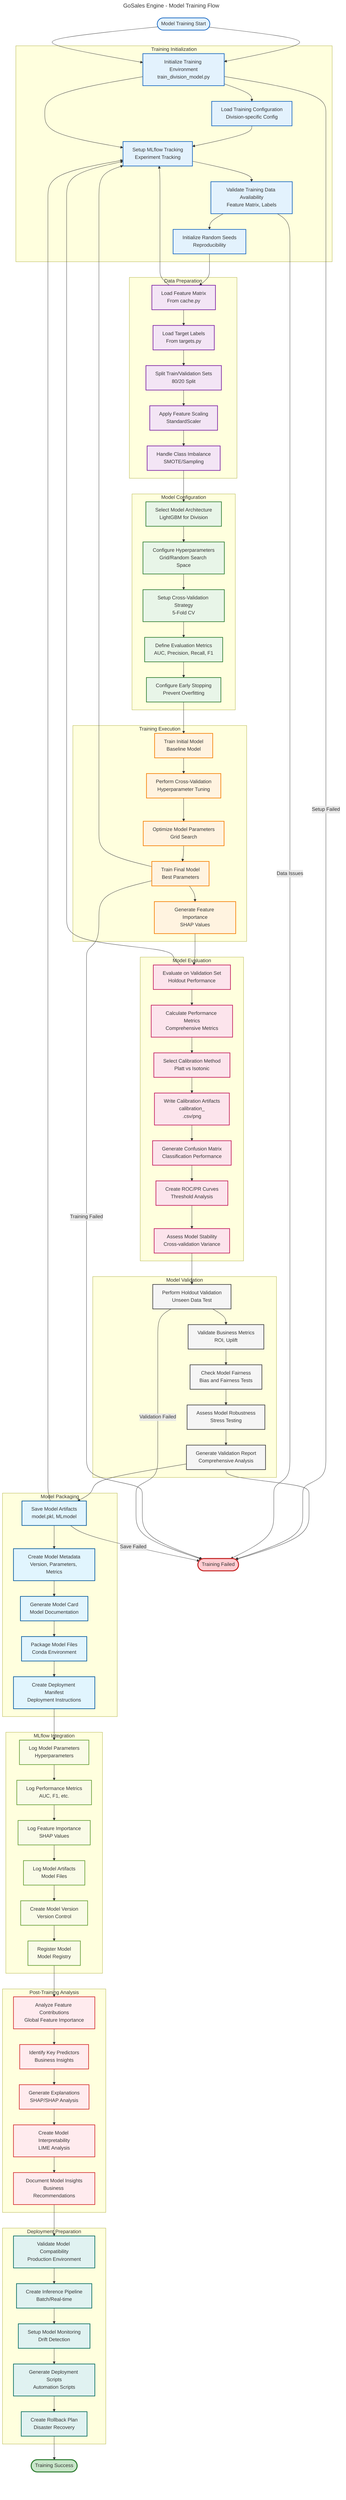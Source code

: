 ---
title: GoSales Engine - Model Training Flow
---

graph TB
    %% Start
    Start([Model Training Start]) --> InitializeTraining

    %% Training Initialization
    subgraph "Training Initialization"
        InitializeTraining[Initialize Training Environment<br/>train_division_model.py]
        LoadTrainingConfig[Load Training Configuration<br/>Division-specific Config]
        SetupMLflow[Setup MLflow Tracking<br/>Experiment Tracking]
        ValidateTrainingData[Validate Training Data Availability<br/>Feature Matrix, Labels]
        InitializeRandomSeeds[Initialize Random Seeds<br/>Reproducibility]
    end

    %% Data Preparation Phase
    subgraph "Data Preparation"
        LoadFeatureMatrix[Load Feature Matrix<br/>From cache.py]
        LoadTargetLabels[Load Target Labels<br/>From targets.py]
        SplitTrainValidation[Split Train/Validation Sets<br/>80/20 Split]
        ApplyFeatureScaling[Apply Feature Scaling<br/>StandardScaler]
        HandleClassImbalance[Handle Class Imbalance<br/>SMOTE/Sampling]
    end

    %% Model Configuration Phase
    subgraph "Model Configuration"
        SelectModelArchitecture[Select Model Architecture<br/>LightGBM for Division]
        ConfigureHyperparameters[Configure Hyperparameters<br/>Grid/Random Search Space]
        SetupCrossValidation[Setup Cross-Validation Strategy<br/>5-Fold CV]
        DefineEvaluationMetrics[Define Evaluation Metrics<br/>AUC, Precision, Recall, F1]
        ConfigureEarlyStopping[Configure Early Stopping<br/>Prevent Overfitting]
    end

    %% Training Execution Phase
    subgraph "Training Execution"
        TrainInitialModel[Train Initial Model<br/>Baseline Model]
        PerformCrossValidation[Perform Cross-Validation<br/>Hyperparameter Tuning]
        OptimizeModelParameters[Optimize Model Parameters<br/>Grid Search]
        TrainFinalModel[Train Final Model<br/>Best Parameters]
        GenerateFeatureImportance[Generate Feature Importance<br/>SHAP Values]
    end

    %% Model Evaluation Phase
    subgraph "Model Evaluation"
        EvaluateOnValidationSet[Evaluate on Validation Set<br/>Holdout Performance]
        CalculatePerformanceMetrics[Calculate Performance Metrics<br/>Comprehensive Metrics]
        SelectCalibrationMethod[Select Calibration Method<br/>Platt vs Isotonic]
        WriteCalibrationArtifacts[Write Calibration Artifacts<br/>calibration_<div>.csv/png]
        GenerateConfusionMatrix[Generate Confusion Matrix<br/>Classification Performance]
        CreateROCPlots[Create ROC/PR Curves<br/>Threshold Analysis]
        AssessModelStability[Assess Model Stability<br/>Cross-validation Variance]
    end

    %% Model Validation Phase
    subgraph "Model Validation"
        PerformHoldoutValidation[Perform Holdout Validation<br/>Unseen Data Test]
        ValidateBusinessMetrics[Validate Business Metrics<br/>ROI, Uplift]
        CheckModelFairness[Check Model Fairness<br/>Bias and Fairness Tests]
        AssessModelRobustness[Assess Model Robustness<br/>Stress Testing]
        GenerateValidationReport[Generate Validation Report<br/>Comprehensive Analysis]
    end

    %% Model Packaging Phase
    subgraph "Model Packaging"
        SaveModelArtifacts[Save Model Artifacts<br/>model.pkl, MLmodel]
        CreateModelMetadata[Create Model Metadata<br/>Version, Parameters, Metrics]
        GenerateModelCard[Generate Model Card<br/>Model Documentation]
        PackageModelFiles[Package Model Files<br/>Conda Environment]
        CreateDeploymentManifest[Create Deployment Manifest<br/>Deployment Instructions]
    end

    %% MLflow Integration Phase
    subgraph "MLflow Integration"
        LogModelParameters[Log Model Parameters<br/>Hyperparameters]
        LogPerformanceMetrics[Log Performance Metrics<br/>AUC, F1, etc.]
        LogFeatureImportance[Log Feature Importance<br/>SHAP Values]
        LogModelArtifacts[Log Model Artifacts<br/>Model Files]
        CreateModelVersion[Create Model Version<br/>Version Control]
        RegisterModel[Register Model<br/>Model Registry]
    end

    %% Post-Training Analysis Phase
    subgraph "Post-Training Analysis"
        AnalyzeFeatureContributions[Analyze Feature Contributions<br/>Global Feature Importance]
        IdentifyKeyPredictors[Identify Key Predictors<br/>Business Insights]
        GenerateExplanations[Generate Explanations<br/>SHAP/SHAP Analysis]
        CreateModelInterpretability[Create Model Interpretability<br/>LIME Analysis]
        DocumentModelInsights[Document Model Insights<br/>Business Recommendations]
    end

    %% Model Deployment Preparation
    subgraph "Deployment Preparation"
        ValidateModelCompatibility[Validate Model Compatibility<br/>Production Environment]
        CreateInferencePipeline[Create Inference Pipeline<br/>Batch/Real-time]
        SetupModelMonitoring[Setup Model Monitoring<br/>Drift Detection]
        GenerateDeploymentScripts[Generate Deployment Scripts<br/>Automation Scripts]
        CreateRollbackPlan[Create Rollback Plan<br/>Disaster Recovery]
    end

    %% End
    CreateRollbackPlan --> Success([Training Success])
    GenerateValidationReport --> Failure([Training Failed])

    %% Main Flow Connections
    Start --> InitializeTraining
    InitializeTraining --> LoadTrainingConfig
    LoadTrainingConfig --> SetupMLflow
    SetupMLflow --> ValidateTrainingData
    ValidateTrainingData --> InitializeRandomSeeds
    InitializeRandomSeeds --> LoadFeatureMatrix

    LoadFeatureMatrix --> LoadTargetLabels
    LoadTargetLabels --> SplitTrainValidation
    SplitTrainValidation --> ApplyFeatureScaling
    ApplyFeatureScaling --> HandleClassImbalance

    HandleClassImbalance --> SelectModelArchitecture
    SelectModelArchitecture --> ConfigureHyperparameters
    ConfigureHyperparameters --> SetupCrossValidation
    SetupCrossValidation --> DefineEvaluationMetrics
    DefineEvaluationMetrics --> ConfigureEarlyStopping

    ConfigureEarlyStopping --> TrainInitialModel
    TrainInitialModel --> PerformCrossValidation
    PerformCrossValidation --> OptimizeModelParameters
    OptimizeModelParameters --> TrainFinalModel
    TrainFinalModel --> GenerateFeatureImportance

    GenerateFeatureImportance --> EvaluateOnValidationSet
    EvaluateOnValidationSet --> CalculatePerformanceMetrics
    CalculatePerformanceMetrics --> SelectCalibrationMethod
    SelectCalibrationMethod --> WriteCalibrationArtifacts
    WriteCalibrationArtifacts --> GenerateConfusionMatrix
    GenerateConfusionMatrix --> CreateROCPlots
    CreateROCPlots --> AssessModelStability

    AssessModelStability --> PerformHoldoutValidation
    PerformHoldoutValidation --> ValidateBusinessMetrics
    ValidateBusinessMetrics --> CheckModelFairness
    CheckModelFairness --> AssessModelRobustness
    AssessModelRobustness --> GenerateValidationReport

    GenerateValidationReport --> SaveModelArtifacts
    SaveModelArtifacts --> CreateModelMetadata
    CreateModelMetadata --> GenerateModelCard
    GenerateModelCard --> PackageModelFiles
    PackageModelFiles --> CreateDeploymentManifest

    CreateDeploymentManifest --> LogModelParameters
    LogModelParameters --> LogPerformanceMetrics
    LogPerformanceMetrics --> LogFeatureImportance
    LogFeatureImportance --> LogModelArtifacts
    LogModelArtifacts --> CreateModelVersion
    CreateModelVersion --> RegisterModel

    RegisterModel --> AnalyzeFeatureContributions
    AnalyzeFeatureContributions --> IdentifyKeyPredictors
    IdentifyKeyPredictors --> GenerateExplanations
    GenerateExplanations --> CreateModelInterpretability
    CreateModelInterpretability --> DocumentModelInsights

    DocumentModelInsights --> ValidateModelCompatibility
    ValidateModelCompatibility --> CreateInferencePipeline
    CreateInferencePipeline --> SetupModelMonitoring
    SetupModelMonitoring --> GenerateDeploymentScripts
    GenerateDeploymentScripts --> CreateRollbackPlan

    %% Parallel Monitoring
    InitializeTraining --> SetupMLflow
    LoadFeatureMatrix --> SetupMLflow
    TrainFinalModel --> SetupMLflow
    EvaluateOnValidationSet --> SetupMLflow
    SaveModelArtifacts --> SetupMLflow

    %% Error Handling
    InitializeTraining -->|Setup Failed| Failure
    ValidateTrainingData -->|Data Issues| Failure
    TrainFinalModel -->|Training Failed| Failure
    PerformHoldoutValidation -->|Validation Failed| Failure
    SaveModelArtifacts -->|Save Failed| Failure

    %% Styling
    classDef init fill:#e3f2fd,stroke:#1565c0,stroke-width:2px
    classDef data fill:#f3e5f5,stroke:#7b1fa2,stroke-width:2px
    classDef config fill:#e8f5e8,stroke:#2e7d32,stroke-width:2px
    classDef training fill:#fff3e0,stroke:#f57c00,stroke-width:2px
    classDef evaluation fill:#fce4ec,stroke:#c2185b,stroke-width:2px
    classDef validation fill:#f5f5f5,stroke:#424242,stroke-width:2px
    classDef packaging fill:#e1f5fe,stroke:#01579b,stroke-width:2px
    classDef mlflow fill:#f9fbe7,stroke:#689f38,stroke-width:2px
    classDef analysis fill:#ffebee,stroke:#d32f2f,stroke-width:2px
    classDef deployment fill:#e0f2f1,stroke:#00695c,stroke-width:2px
    classDef success fill:#c8e6c9,stroke:#2e7d32,stroke-width:3px
    classDef failure fill:#ffcdd2,stroke:#c62828,stroke-width:3px

    class Start,InitializeTraining,LoadTrainingConfig,SetupMLflow,ValidateTrainingData,InitializeRandomSeeds init
    class LoadFeatureMatrix,LoadTargetLabels,SplitTrainValidation,ApplyFeatureScaling,HandleClassImbalance data
    class SelectModelArchitecture,ConfigureHyperparameters,SetupCrossValidation,DefineEvaluationMetrics,ConfigureEarlyStopping config
    class TrainInitialModel,PerformCrossValidation,OptimizeModelParameters,TrainFinalModel,GenerateFeatureImportance training
    class EvaluateOnValidationSet,CalculatePerformanceMetrics,SelectCalibrationMethod,WriteCalibrationArtifacts,GenerateConfusionMatrix,CreateROCPlots,AssessModelStability evaluation
    class PerformHoldoutValidation,ValidateBusinessMetrics,CheckModelFairness,AssessModelRobustness,GenerateValidationReport validation
    class SaveModelArtifacts,CreateModelMetadata,GenerateModelCard,PackageModelFiles,CreateDeploymentManifest packaging
    class LogModelParameters,LogPerformanceMetrics,LogFeatureImportance,LogModelArtifacts,CreateModelVersion,RegisterModel mlflow
    class AnalyzeFeatureContributions,IdentifyKeyPredictors,GenerateExplanations,CreateModelInterpretability,DocumentModelInsights analysis
    class ValidateModelCompatibility,CreateInferencePipeline,SetupModelMonitoring,GenerateDeploymentScripts,CreateRollbackPlan deployment
    class Success success
    class Failure failure